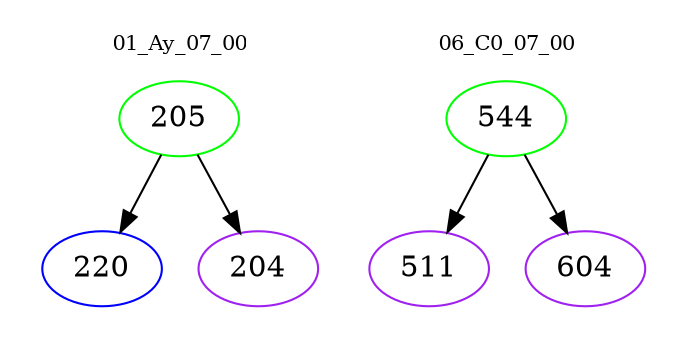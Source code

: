 digraph{
subgraph cluster_0 {
color = white
label = "01_Ay_07_00";
fontsize=10;
T0_205 [label="205", color="green"]
T0_205 -> T0_220 [color="black"]
T0_220 [label="220", color="blue"]
T0_205 -> T0_204 [color="black"]
T0_204 [label="204", color="purple"]
}
subgraph cluster_1 {
color = white
label = "06_C0_07_00";
fontsize=10;
T1_544 [label="544", color="green"]
T1_544 -> T1_511 [color="black"]
T1_511 [label="511", color="purple"]
T1_544 -> T1_604 [color="black"]
T1_604 [label="604", color="purple"]
}
}
